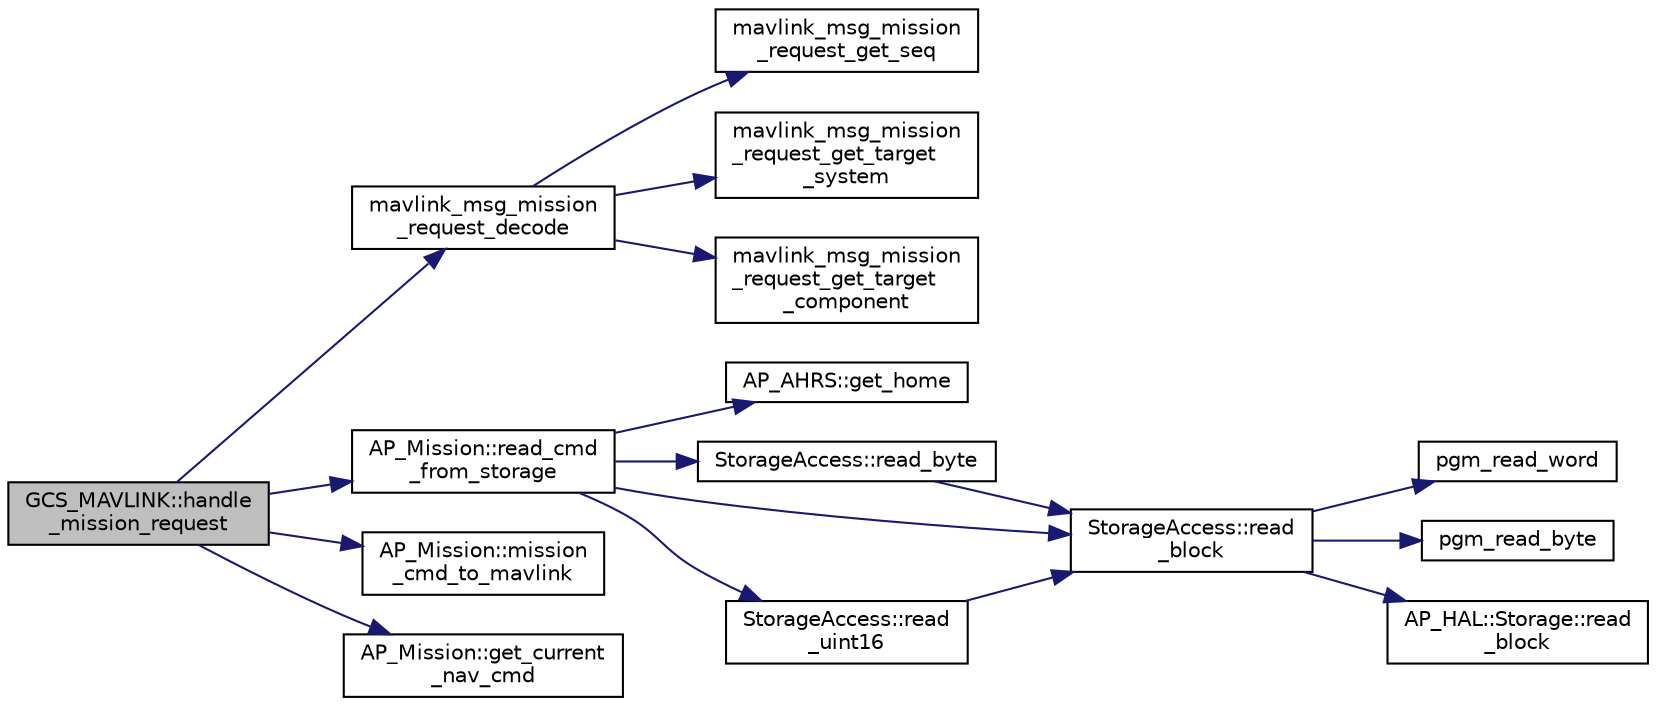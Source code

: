 digraph "GCS_MAVLINK::handle_mission_request"
{
 // INTERACTIVE_SVG=YES
  edge [fontname="Helvetica",fontsize="10",labelfontname="Helvetica",labelfontsize="10"];
  node [fontname="Helvetica",fontsize="10",shape=record];
  rankdir="LR";
  Node1 [label="GCS_MAVLINK::handle\l_mission_request",height=0.2,width=0.4,color="black", fillcolor="grey75", style="filled", fontcolor="black"];
  Node1 -> Node2 [color="midnightblue",fontsize="10",style="solid",fontname="Helvetica"];
  Node2 [label="mavlink_msg_mission\l_request_decode",height=0.2,width=0.4,color="black", fillcolor="white", style="filled",URL="$mavlink__msg__mission__request_8h.html#a343480c76bc247d4b2b7d084f6a827ba",tooltip="Decode a mission_request message into a struct. "];
  Node2 -> Node3 [color="midnightblue",fontsize="10",style="solid",fontname="Helvetica"];
  Node3 [label="mavlink_msg_mission\l_request_get_seq",height=0.2,width=0.4,color="black", fillcolor="white", style="filled",URL="$mavlink__msg__mission__request_8h.html#add90d0e11e0685f65180afc12a1fc5af",tooltip="Get field seq from mission_request message. "];
  Node2 -> Node4 [color="midnightblue",fontsize="10",style="solid",fontname="Helvetica"];
  Node4 [label="mavlink_msg_mission\l_request_get_target\l_system",height=0.2,width=0.4,color="black", fillcolor="white", style="filled",URL="$mavlink__msg__mission__request_8h.html#a073159e928d0401d9ece31d872c2be28",tooltip="Send a mission_request message. "];
  Node2 -> Node5 [color="midnightblue",fontsize="10",style="solid",fontname="Helvetica"];
  Node5 [label="mavlink_msg_mission\l_request_get_target\l_component",height=0.2,width=0.4,color="black", fillcolor="white", style="filled",URL="$mavlink__msg__mission__request_8h.html#aa9c7b0689129852adc745dc95d5294e1",tooltip="Get field target_component from mission_request message. "];
  Node1 -> Node6 [color="midnightblue",fontsize="10",style="solid",fontname="Helvetica"];
  Node6 [label="AP_Mission::read_cmd\l_from_storage",height=0.2,width=0.4,color="black", fillcolor="white", style="filled",URL="$classAP__Mission.html#afa29a34a739b0fc995194412dde6e532"];
  Node6 -> Node7 [color="midnightblue",fontsize="10",style="solid",fontname="Helvetica"];
  Node7 [label="AP_AHRS::get_home",height=0.2,width=0.4,color="black", fillcolor="white", style="filled",URL="$classAP__AHRS.html#aea45b16e6469a3b392b8bf52fb864732"];
  Node6 -> Node8 [color="midnightblue",fontsize="10",style="solid",fontname="Helvetica"];
  Node8 [label="StorageAccess::read_byte",height=0.2,width=0.4,color="black", fillcolor="white", style="filled",URL="$classStorageAccess.html#a9a3fc24569bd437ffcb41de520bb3955"];
  Node8 -> Node9 [color="midnightblue",fontsize="10",style="solid",fontname="Helvetica"];
  Node9 [label="StorageAccess::read\l_block",height=0.2,width=0.4,color="black", fillcolor="white", style="filled",URL="$classStorageAccess.html#ab2a8575d541549a15645edc360fdaa91"];
  Node9 -> Node10 [color="midnightblue",fontsize="10",style="solid",fontname="Helvetica"];
  Node10 [label="pgm_read_word",height=0.2,width=0.4,color="black", fillcolor="white", style="filled",URL="$AP__Progmem_8h.html#a9fc333349fa71fdc21a2d5152c5e23a2"];
  Node9 -> Node11 [color="midnightblue",fontsize="10",style="solid",fontname="Helvetica"];
  Node11 [label="pgm_read_byte",height=0.2,width=0.4,color="black", fillcolor="white", style="filled",URL="$AP__Progmem_8h.html#a1514e0408e036062b4af844baaf567da"];
  Node9 -> Node12 [color="midnightblue",fontsize="10",style="solid",fontname="Helvetica"];
  Node12 [label="AP_HAL::Storage::read\l_block",height=0.2,width=0.4,color="black", fillcolor="white", style="filled",URL="$classAP__HAL_1_1Storage.html#a1c3b1e80b0bec7d4bacd3ecbefb3b3f3"];
  Node6 -> Node13 [color="midnightblue",fontsize="10",style="solid",fontname="Helvetica"];
  Node13 [label="StorageAccess::read\l_uint16",height=0.2,width=0.4,color="black", fillcolor="white", style="filled",URL="$classStorageAccess.html#ac7ca06ca086f97a302e94ecaf9b18b80"];
  Node13 -> Node9 [color="midnightblue",fontsize="10",style="solid",fontname="Helvetica"];
  Node6 -> Node9 [color="midnightblue",fontsize="10",style="solid",fontname="Helvetica"];
  Node1 -> Node14 [color="midnightblue",fontsize="10",style="solid",fontname="Helvetica"];
  Node14 [label="AP_Mission::mission\l_cmd_to_mavlink",height=0.2,width=0.4,color="black", fillcolor="white", style="filled",URL="$classAP__Mission.html#a47a4c5ef589ff9050cb9f80506ad9746"];
  Node1 -> Node15 [color="midnightblue",fontsize="10",style="solid",fontname="Helvetica"];
  Node15 [label="AP_Mission::get_current\l_nav_cmd",height=0.2,width=0.4,color="black", fillcolor="white", style="filled",URL="$classAP__Mission.html#ae6d739c048b1f5abb99bd4839243ac7a",tooltip="get_current_nav_cmd - returns the current \"navigation\" command "];
}
